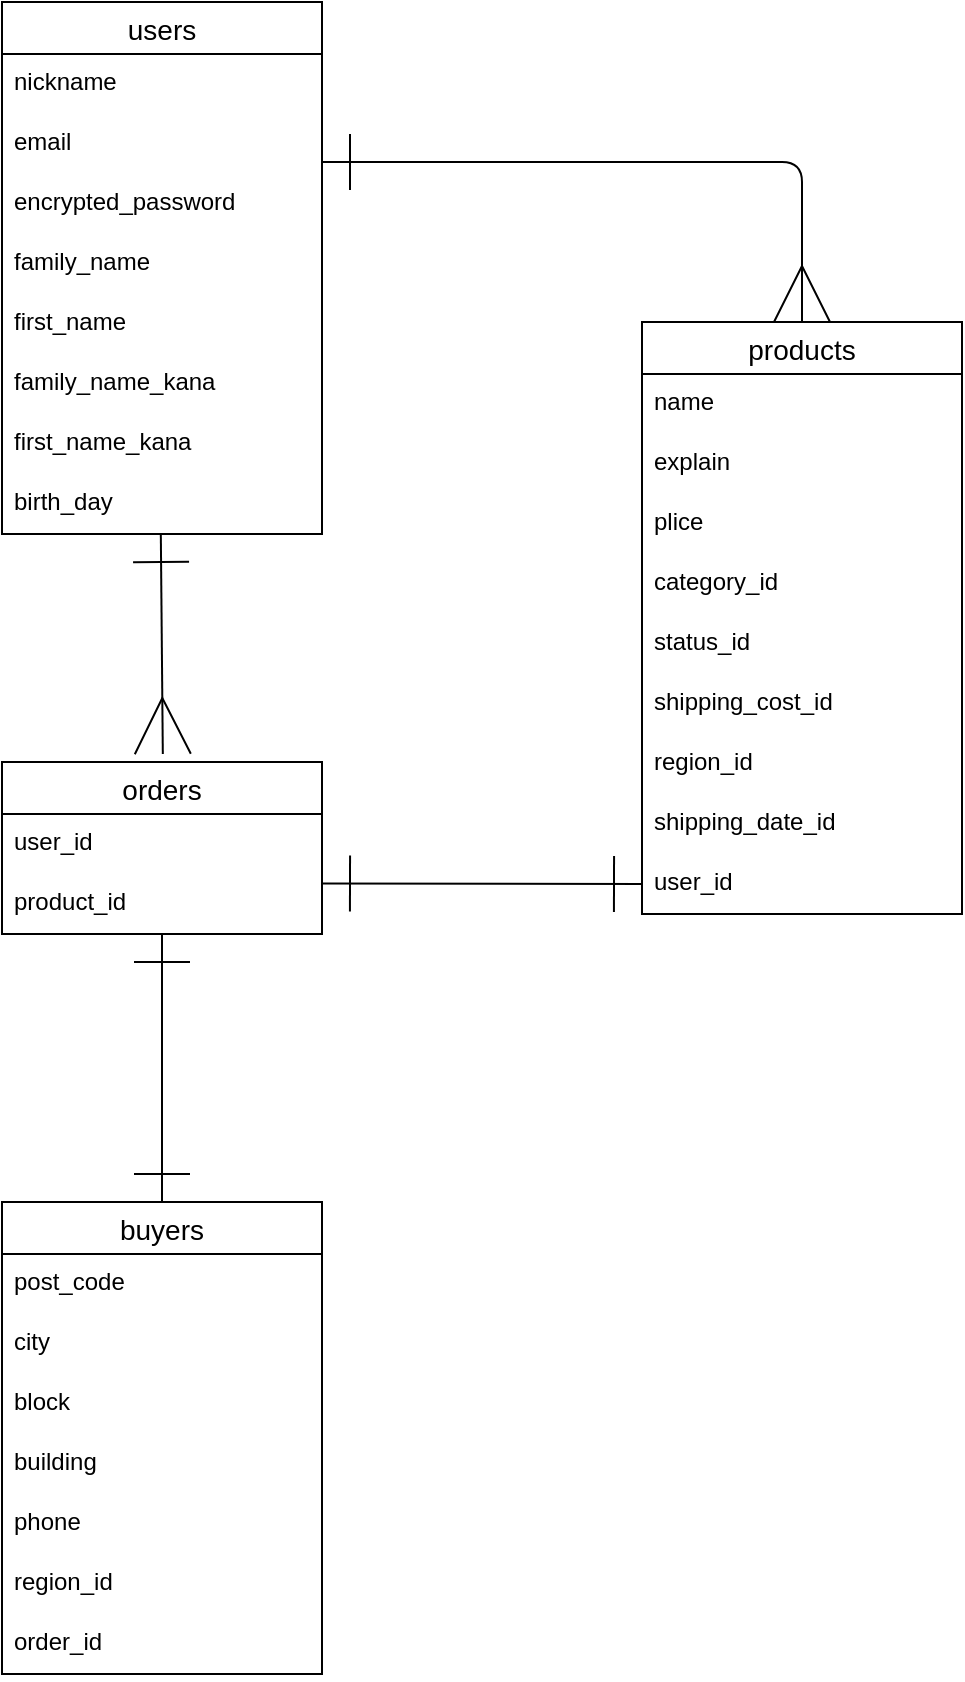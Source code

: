 <mxfile>
    <diagram id="KnnEgJId62cbDs5A97el" name="ページ1">
        <mxGraphModel dx="727" dy="457" grid="1" gridSize="10" guides="1" tooltips="1" connect="1" arrows="1" fold="1" page="1" pageScale="1" pageWidth="827" pageHeight="1169" math="0" shadow="0">
            <root>
                <mxCell id="0"/>
                <mxCell id="1" parent="0"/>
                <mxCell id="SVZWktbyEkinA71MObhV-14" value="users" style="swimlane;fontStyle=0;childLayout=stackLayout;horizontal=1;startSize=26;horizontalStack=0;resizeParent=1;resizeParentMax=0;resizeLast=0;collapsible=1;marginBottom=0;align=center;fontSize=14;" vertex="1" parent="1">
                    <mxGeometry x="80" y="40" width="160" height="266" as="geometry"/>
                </mxCell>
                <mxCell id="SVZWktbyEkinA71MObhV-21" value="nickname" style="text;strokeColor=none;fillColor=none;spacingLeft=4;spacingRight=4;overflow=hidden;rotatable=0;points=[[0,0.5],[1,0.5]];portConstraint=eastwest;fontSize=12;" vertex="1" parent="SVZWktbyEkinA71MObhV-14">
                    <mxGeometry y="26" width="160" height="30" as="geometry"/>
                </mxCell>
                <mxCell id="SVZWktbyEkinA71MObhV-15" value="email" style="text;strokeColor=none;fillColor=none;spacingLeft=4;spacingRight=4;overflow=hidden;rotatable=0;points=[[0,0.5],[1,0.5]];portConstraint=eastwest;fontSize=12;" vertex="1" parent="SVZWktbyEkinA71MObhV-14">
                    <mxGeometry y="56" width="160" height="30" as="geometry"/>
                </mxCell>
                <mxCell id="SVZWktbyEkinA71MObhV-65" value="encrypted_password" style="text;strokeColor=none;fillColor=none;spacingLeft=4;spacingRight=4;overflow=hidden;rotatable=0;points=[[0,0.5],[1,0.5]];portConstraint=eastwest;fontSize=12;" vertex="1" parent="SVZWktbyEkinA71MObhV-14">
                    <mxGeometry y="86" width="160" height="30" as="geometry"/>
                </mxCell>
                <mxCell id="SVZWktbyEkinA71MObhV-64" value="family_name" style="text;strokeColor=none;fillColor=none;spacingLeft=4;spacingRight=4;overflow=hidden;rotatable=0;points=[[0,0.5],[1,0.5]];portConstraint=eastwest;fontSize=12;" vertex="1" parent="SVZWktbyEkinA71MObhV-14">
                    <mxGeometry y="116" width="160" height="30" as="geometry"/>
                </mxCell>
                <mxCell id="SVZWktbyEkinA71MObhV-16" value="first_name" style="text;strokeColor=none;fillColor=none;spacingLeft=4;spacingRight=4;overflow=hidden;rotatable=0;points=[[0,0.5],[1,0.5]];portConstraint=eastwest;fontSize=12;" vertex="1" parent="SVZWktbyEkinA71MObhV-14">
                    <mxGeometry y="146" width="160" height="30" as="geometry"/>
                </mxCell>
                <mxCell id="SVZWktbyEkinA71MObhV-17" value="family_name_kana" style="text;strokeColor=none;fillColor=none;spacingLeft=4;spacingRight=4;overflow=hidden;rotatable=0;points=[[0,0.5],[1,0.5]];portConstraint=eastwest;fontSize=12;" vertex="1" parent="SVZWktbyEkinA71MObhV-14">
                    <mxGeometry y="176" width="160" height="30" as="geometry"/>
                </mxCell>
                <mxCell id="SVZWktbyEkinA71MObhV-19" value="first_name_kana" style="text;strokeColor=none;fillColor=none;spacingLeft=4;spacingRight=4;overflow=hidden;rotatable=0;points=[[0,0.5],[1,0.5]];portConstraint=eastwest;fontSize=12;" vertex="1" parent="SVZWktbyEkinA71MObhV-14">
                    <mxGeometry y="206" width="160" height="30" as="geometry"/>
                </mxCell>
                <mxCell id="SVZWktbyEkinA71MObhV-20" value="birth_day" style="text;strokeColor=none;fillColor=none;spacingLeft=4;spacingRight=4;overflow=hidden;rotatable=0;points=[[0,0.5],[1,0.5]];portConstraint=eastwest;fontSize=12;" vertex="1" parent="SVZWktbyEkinA71MObhV-14">
                    <mxGeometry y="236" width="160" height="30" as="geometry"/>
                </mxCell>
                <mxCell id="SVZWktbyEkinA71MObhV-32" value="orders" style="swimlane;fontStyle=0;childLayout=stackLayout;horizontal=1;startSize=26;horizontalStack=0;resizeParent=1;resizeParentMax=0;resizeLast=0;collapsible=1;marginBottom=0;align=center;fontSize=14;" vertex="1" parent="1">
                    <mxGeometry x="80" y="420" width="160" height="86" as="geometry"/>
                </mxCell>
                <mxCell id="SVZWktbyEkinA71MObhV-33" value="user_id" style="text;strokeColor=none;fillColor=none;spacingLeft=4;spacingRight=4;overflow=hidden;rotatable=0;points=[[0,0.5],[1,0.5]];portConstraint=eastwest;fontSize=12;" vertex="1" parent="SVZWktbyEkinA71MObhV-32">
                    <mxGeometry y="26" width="160" height="30" as="geometry"/>
                </mxCell>
                <mxCell id="SVZWktbyEkinA71MObhV-34" value="product_id" style="text;strokeColor=none;fillColor=none;spacingLeft=4;spacingRight=4;overflow=hidden;rotatable=0;points=[[0,0.5],[1,0.5]];portConstraint=eastwest;fontSize=12;" vertex="1" parent="SVZWktbyEkinA71MObhV-32">
                    <mxGeometry y="56" width="160" height="30" as="geometry"/>
                </mxCell>
                <mxCell id="SVZWktbyEkinA71MObhV-36" value="buyers" style="swimlane;fontStyle=0;childLayout=stackLayout;horizontal=1;startSize=26;horizontalStack=0;resizeParent=1;resizeParentMax=0;resizeLast=0;collapsible=1;marginBottom=0;align=center;fontSize=14;" vertex="1" parent="1">
                    <mxGeometry x="80" y="640" width="160" height="236" as="geometry"/>
                </mxCell>
                <mxCell id="SVZWktbyEkinA71MObhV-37" value="post_code" style="text;strokeColor=none;fillColor=none;spacingLeft=4;spacingRight=4;overflow=hidden;rotatable=0;points=[[0,0.5],[1,0.5]];portConstraint=eastwest;fontSize=12;" vertex="1" parent="SVZWktbyEkinA71MObhV-36">
                    <mxGeometry y="26" width="160" height="30" as="geometry"/>
                </mxCell>
                <mxCell id="SVZWktbyEkinA71MObhV-38" value="city" style="text;strokeColor=none;fillColor=none;spacingLeft=4;spacingRight=4;overflow=hidden;rotatable=0;points=[[0,0.5],[1,0.5]];portConstraint=eastwest;fontSize=12;" vertex="1" parent="SVZWktbyEkinA71MObhV-36">
                    <mxGeometry y="56" width="160" height="30" as="geometry"/>
                </mxCell>
                <mxCell id="SVZWktbyEkinA71MObhV-41" value="block" style="text;strokeColor=none;fillColor=none;spacingLeft=4;spacingRight=4;overflow=hidden;rotatable=0;points=[[0,0.5],[1,0.5]];portConstraint=eastwest;fontSize=12;" vertex="1" parent="SVZWktbyEkinA71MObhV-36">
                    <mxGeometry y="86" width="160" height="30" as="geometry"/>
                </mxCell>
                <mxCell id="SVZWktbyEkinA71MObhV-42" value="building" style="text;strokeColor=none;fillColor=none;spacingLeft=4;spacingRight=4;overflow=hidden;rotatable=0;points=[[0,0.5],[1,0.5]];portConstraint=eastwest;fontSize=12;" vertex="1" parent="SVZWktbyEkinA71MObhV-36">
                    <mxGeometry y="116" width="160" height="30" as="geometry"/>
                </mxCell>
                <mxCell id="SVZWktbyEkinA71MObhV-40" value="phone" style="text;strokeColor=none;fillColor=none;spacingLeft=4;spacingRight=4;overflow=hidden;rotatable=0;points=[[0,0.5],[1,0.5]];portConstraint=eastwest;fontSize=12;" vertex="1" parent="SVZWktbyEkinA71MObhV-36">
                    <mxGeometry y="146" width="160" height="30" as="geometry"/>
                </mxCell>
                <mxCell id="SVZWktbyEkinA71MObhV-43" value="region_id" style="text;strokeColor=none;fillColor=none;spacingLeft=4;spacingRight=4;overflow=hidden;rotatable=0;points=[[0,0.5],[1,0.5]];portConstraint=eastwest;fontSize=12;" vertex="1" parent="SVZWktbyEkinA71MObhV-36">
                    <mxGeometry y="176" width="160" height="30" as="geometry"/>
                </mxCell>
                <mxCell id="SVZWktbyEkinA71MObhV-39" value="order_id" style="text;strokeColor=none;fillColor=none;spacingLeft=4;spacingRight=4;overflow=hidden;rotatable=0;points=[[0,0.5],[1,0.5]];portConstraint=eastwest;fontSize=12;" vertex="1" parent="SVZWktbyEkinA71MObhV-36">
                    <mxGeometry y="206" width="160" height="30" as="geometry"/>
                </mxCell>
                <mxCell id="SVZWktbyEkinA71MObhV-60" style="edgeStyle=none;jumpStyle=line;jumpSize=1;html=1;strokeWidth=1;endArrow=ERmany;endFill=0;startSize=26;endSize=26;entryX=0.5;entryY=0;entryDx=0;entryDy=0;startArrow=ERone;startFill=0;" edge="1" parent="1" target="SVZWktbyEkinA71MObhV-22">
                    <mxGeometry relative="1" as="geometry">
                        <mxPoint x="240" y="120" as="sourcePoint"/>
                        <mxPoint x="410" y="120" as="targetPoint"/>
                        <Array as="points">
                            <mxPoint x="480" y="120"/>
                        </Array>
                    </mxGeometry>
                </mxCell>
                <mxCell id="SVZWktbyEkinA71MObhV-62" style="edgeStyle=none;jumpStyle=line;jumpSize=1;html=1;strokeWidth=1;endArrow=ERmany;endFill=0;startSize=26;endSize=26;startArrow=ERone;startFill=0;" edge="1" parent="1">
                    <mxGeometry relative="1" as="geometry">
                        <mxPoint x="159.41" y="306" as="sourcePoint"/>
                        <mxPoint x="160.41" y="416" as="targetPoint"/>
                    </mxGeometry>
                </mxCell>
                <mxCell id="SVZWktbyEkinA71MObhV-22" value="products" style="swimlane;fontStyle=0;childLayout=stackLayout;horizontal=1;startSize=26;horizontalStack=0;resizeParent=1;resizeParentMax=0;resizeLast=0;collapsible=1;marginBottom=0;align=center;fontSize=14;" vertex="1" parent="1">
                    <mxGeometry x="400" y="200" width="160" height="296" as="geometry"/>
                </mxCell>
                <mxCell id="SVZWktbyEkinA71MObhV-23" value="name" style="text;strokeColor=none;fillColor=none;spacingLeft=4;spacingRight=4;overflow=hidden;rotatable=0;points=[[0,0.5],[1,0.5]];portConstraint=eastwest;fontSize=12;" vertex="1" parent="SVZWktbyEkinA71MObhV-22">
                    <mxGeometry y="26" width="160" height="30" as="geometry"/>
                </mxCell>
                <mxCell id="SVZWktbyEkinA71MObhV-24" value="explain" style="text;strokeColor=none;fillColor=none;spacingLeft=4;spacingRight=4;overflow=hidden;rotatable=0;points=[[0,0.5],[1,0.5]];portConstraint=eastwest;fontSize=12;" vertex="1" parent="SVZWktbyEkinA71MObhV-22">
                    <mxGeometry y="56" width="160" height="30" as="geometry"/>
                </mxCell>
                <mxCell id="SVZWktbyEkinA71MObhV-31" value="plice" style="text;strokeColor=none;fillColor=none;spacingLeft=4;spacingRight=4;overflow=hidden;rotatable=0;points=[[0,0.5],[1,0.5]];portConstraint=eastwest;fontSize=12;" vertex="1" parent="SVZWktbyEkinA71MObhV-22">
                    <mxGeometry y="86" width="160" height="30" as="geometry"/>
                </mxCell>
                <mxCell id="SVZWktbyEkinA71MObhV-27" value="category_id" style="text;strokeColor=none;fillColor=none;spacingLeft=4;spacingRight=4;overflow=hidden;rotatable=0;points=[[0,0.5],[1,0.5]];portConstraint=eastwest;fontSize=12;" vertex="1" parent="SVZWktbyEkinA71MObhV-22">
                    <mxGeometry y="116" width="160" height="30" as="geometry"/>
                </mxCell>
                <mxCell id="SVZWktbyEkinA71MObhV-28" value="status_id" style="text;strokeColor=none;fillColor=none;spacingLeft=4;spacingRight=4;overflow=hidden;rotatable=0;points=[[0,0.5],[1,0.5]];portConstraint=eastwest;fontSize=12;" vertex="1" parent="SVZWktbyEkinA71MObhV-22">
                    <mxGeometry y="146" width="160" height="30" as="geometry"/>
                </mxCell>
                <mxCell id="SVZWktbyEkinA71MObhV-29" value="shipping_cost_id" style="text;strokeColor=none;fillColor=none;spacingLeft=4;spacingRight=4;overflow=hidden;rotatable=0;points=[[0,0.5],[1,0.5]];portConstraint=eastwest;fontSize=12;" vertex="1" parent="SVZWktbyEkinA71MObhV-22">
                    <mxGeometry y="176" width="160" height="30" as="geometry"/>
                </mxCell>
                <mxCell id="SVZWktbyEkinA71MObhV-67" value="region_id" style="text;strokeColor=none;fillColor=none;spacingLeft=4;spacingRight=4;overflow=hidden;rotatable=0;points=[[0,0.5],[1,0.5]];portConstraint=eastwest;fontSize=12;" vertex="1" parent="SVZWktbyEkinA71MObhV-22">
                    <mxGeometry y="206" width="160" height="30" as="geometry"/>
                </mxCell>
                <mxCell id="SVZWktbyEkinA71MObhV-30" value="shipping_date_id" style="text;strokeColor=none;fillColor=none;spacingLeft=4;spacingRight=4;overflow=hidden;rotatable=0;points=[[0,0.5],[1,0.5]];portConstraint=eastwest;fontSize=12;" vertex="1" parent="SVZWktbyEkinA71MObhV-22">
                    <mxGeometry y="236" width="160" height="30" as="geometry"/>
                </mxCell>
                <mxCell id="SVZWktbyEkinA71MObhV-25" value="user_id" style="text;strokeColor=none;fillColor=none;spacingLeft=4;spacingRight=4;overflow=hidden;rotatable=0;points=[[0,0.5],[1,0.5]];portConstraint=eastwest;fontSize=12;" vertex="1" parent="SVZWktbyEkinA71MObhV-22">
                    <mxGeometry y="266" width="160" height="30" as="geometry"/>
                </mxCell>
                <mxCell id="SVZWktbyEkinA71MObhV-69" style="edgeStyle=none;jumpStyle=line;jumpSize=1;html=1;entryX=0.5;entryY=0;entryDx=0;entryDy=0;strokeWidth=1;startArrow=ERone;startFill=0;endArrow=ERone;endFill=0;startSize=26;endSize=26;" edge="1" parent="1" source="SVZWktbyEkinA71MObhV-34" target="SVZWktbyEkinA71MObhV-36">
                    <mxGeometry relative="1" as="geometry"/>
                </mxCell>
                <mxCell id="SVZWktbyEkinA71MObhV-70" style="edgeStyle=none;jumpStyle=line;jumpSize=1;html=1;exitX=0;exitY=0.5;exitDx=0;exitDy=0;entryX=1;entryY=0.157;entryDx=0;entryDy=0;entryPerimeter=0;strokeWidth=1;startArrow=ERone;startFill=0;endArrow=ERone;endFill=0;startSize=26;endSize=26;" edge="1" parent="1" source="SVZWktbyEkinA71MObhV-25" target="SVZWktbyEkinA71MObhV-34">
                    <mxGeometry relative="1" as="geometry"/>
                </mxCell>
            </root>
        </mxGraphModel>
    </diagram>
</mxfile>
